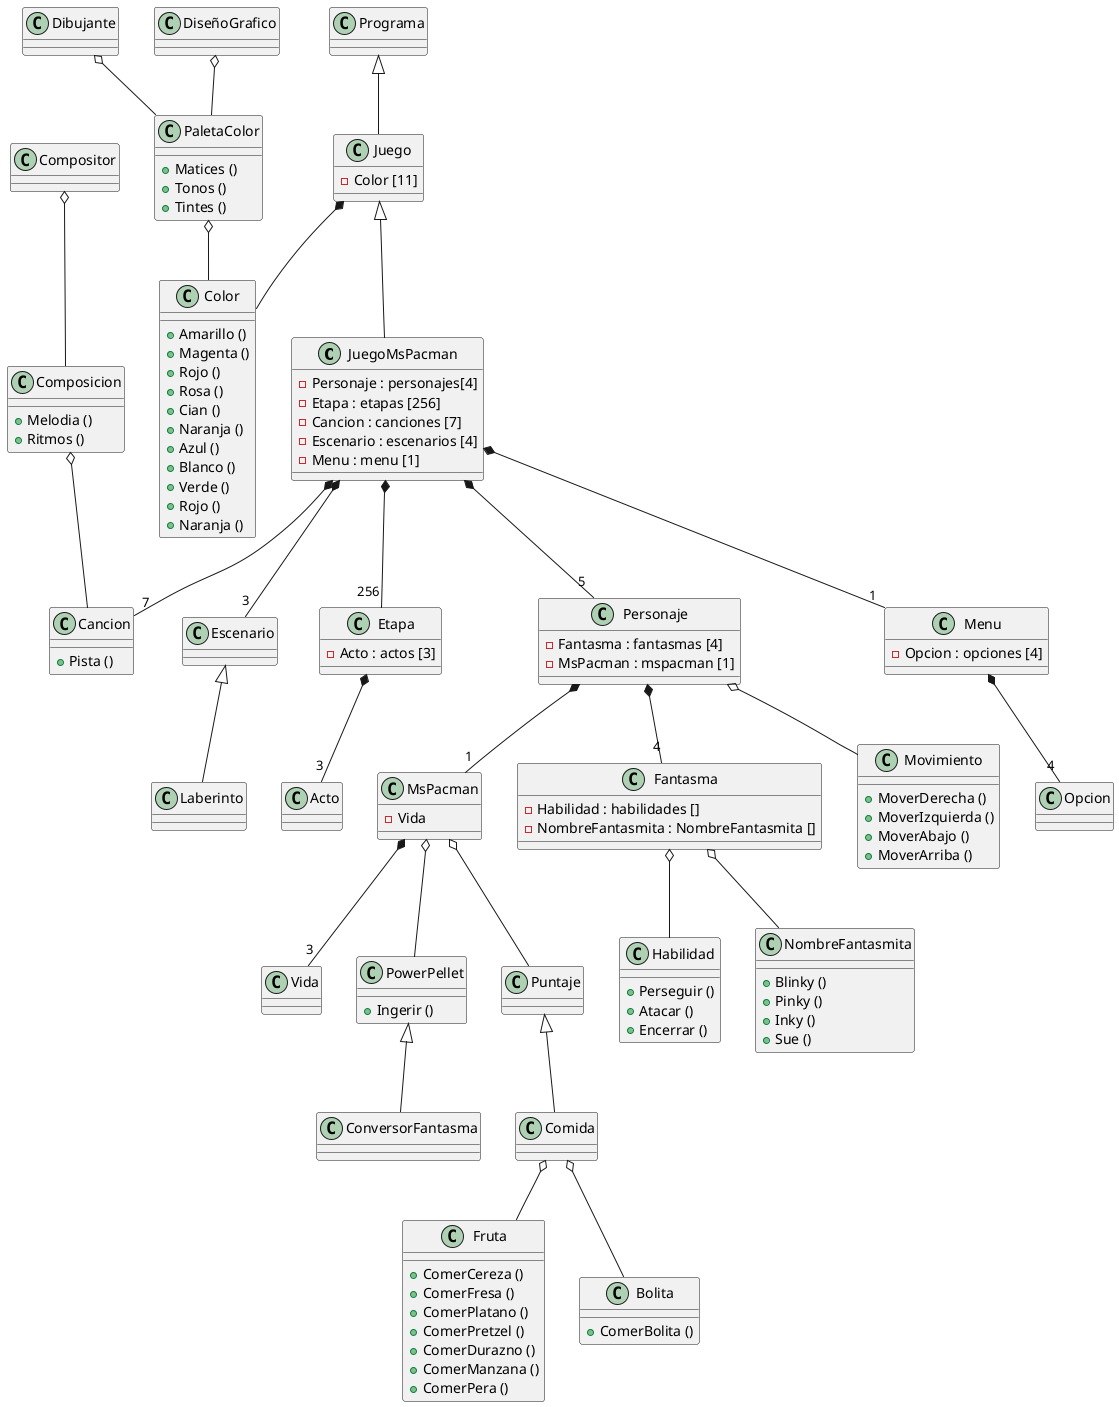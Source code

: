 @startuml
class JuegoMsPacman{
    - Personaje : personajes[4]
    - Etapa : etapas [256]
    - Cancion : canciones [7]
    - Escenario : escenarios [4]
    - Menu : menu [1]
}

class Juego{
    - Color [11]
}
class Escenario
class Etapa{
    - Acto : actos [3]
}
class Acto
class Laberinto
class Personaje{
    - Fantasma : fantasmas [4]
    - MsPacman : mspacman [1]
}


class Menu{
    - Opcion : opciones [4]
}
class MsPacman{
    - Vida 
}
class Fantasma{
    - Habilidad : habilidades []
    - NombreFantasmita : NombreFantasmita []
}
class Movimiento
class Opcion
class Habilidad
class Vida
class PowerPellet
class Comida
class ConversorFantasma
class Programa



class Dibujante
class DiseñoGrafico
class PaletaColor
class Color


PaletaColor : + Matices ()
PaletaColor : + Tonos ()
PaletaColor : + Tintes ()


Color : + Amarillo ()
Color : + Magenta ()
Color : + Rojo ()
Color : + Rosa ()
Color : + Cian ()
Color : + Naranja ()
Color : + Azul ()
Color : + Blanco ()
Color : + Verde ()
Color : + Rojo ()
Color : + Naranja () 


Dibujante o-- PaletaColor
DiseñoGrafico o-- PaletaColor
PaletaColor o-- Color 
Juego *-- Color 


class Compositor
class Composicion
class Cancion 
class NombreFantasmita
class Fruta
class Bolita

NombreFantasmita : + Blinky ()
NombreFantasmita : + Pinky ()
NombreFantasmita : + Inky ()
NombreFantasmita : + Sue ()


Compositor o-- Composicion
Composicion o-- Cancion


Composicion : + Melodia ()
Composicion : + Ritmos ()
Cancion : + Pista ()


Movimiento : + MoverDerecha ()
Movimiento : + MoverIzquierda ()
Movimiento : + MoverAbajo ()
Movimiento : + MoverArriba ()


Fruta : + ComerCereza ()
Fruta : + ComerFresa ()
Fruta : + ComerPlatano ()
Fruta : + ComerPretzel ()
Fruta : + ComerDurazno ()
Fruta : + ComerManzana ()
Fruta : + ComerPera ()
Bolita : + ComerBolita ()


Habilidad : + Perseguir ()
Habilidad : + Atacar ()
Habilidad : + Encerrar ()


PowerPellet : + Ingerir ()


class Puntaje
class ConversorFantasma
Juego <|-- JuegoMsPacman
JuegoMsPacman  *-- "3" Escenario 
JuegoMsPacman *-- "7" Cancion 
JuegoMsPacman *-- "256" Etapa
Etapa  *-- "3" Acto
Escenario  <|-- Laberinto
JuegoMsPacman  *-- "1" Menu
JuegoMsPacman *-- "5" Personaje
Personaje *-- "1" MsPacman
Personaje *-- "4" Fantasma
Menu *-- "4" Opcion
Personaje o-- Movimiento
MsPacman o-- Puntaje 


MsPacman o-- PowerPellet
PowerPellet  <|--  ConversorFantasma
Fantasma o--Habilidad
Fantasma o-- NombreFantasmita
MsPacman *-- "3" Vida
Puntaje  <|--  Comida
Comida o-- Fruta
Comida o-- Bolita
Programa <|-- Juego


@enduml